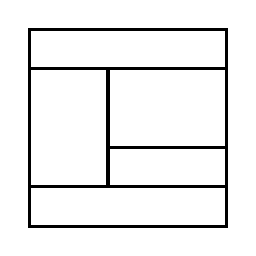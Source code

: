 \begin{tikzpicture}[very thick, scale=.5]
    \draw (0,4) rectangle (5,5);
    \draw (0,1) rectangle (2,4);
    \draw (2,2) rectangle (5,4);
    \draw (2,1) rectangle (5,2);
    \draw (0,0) rectangle (5,1);
\end{tikzpicture}
